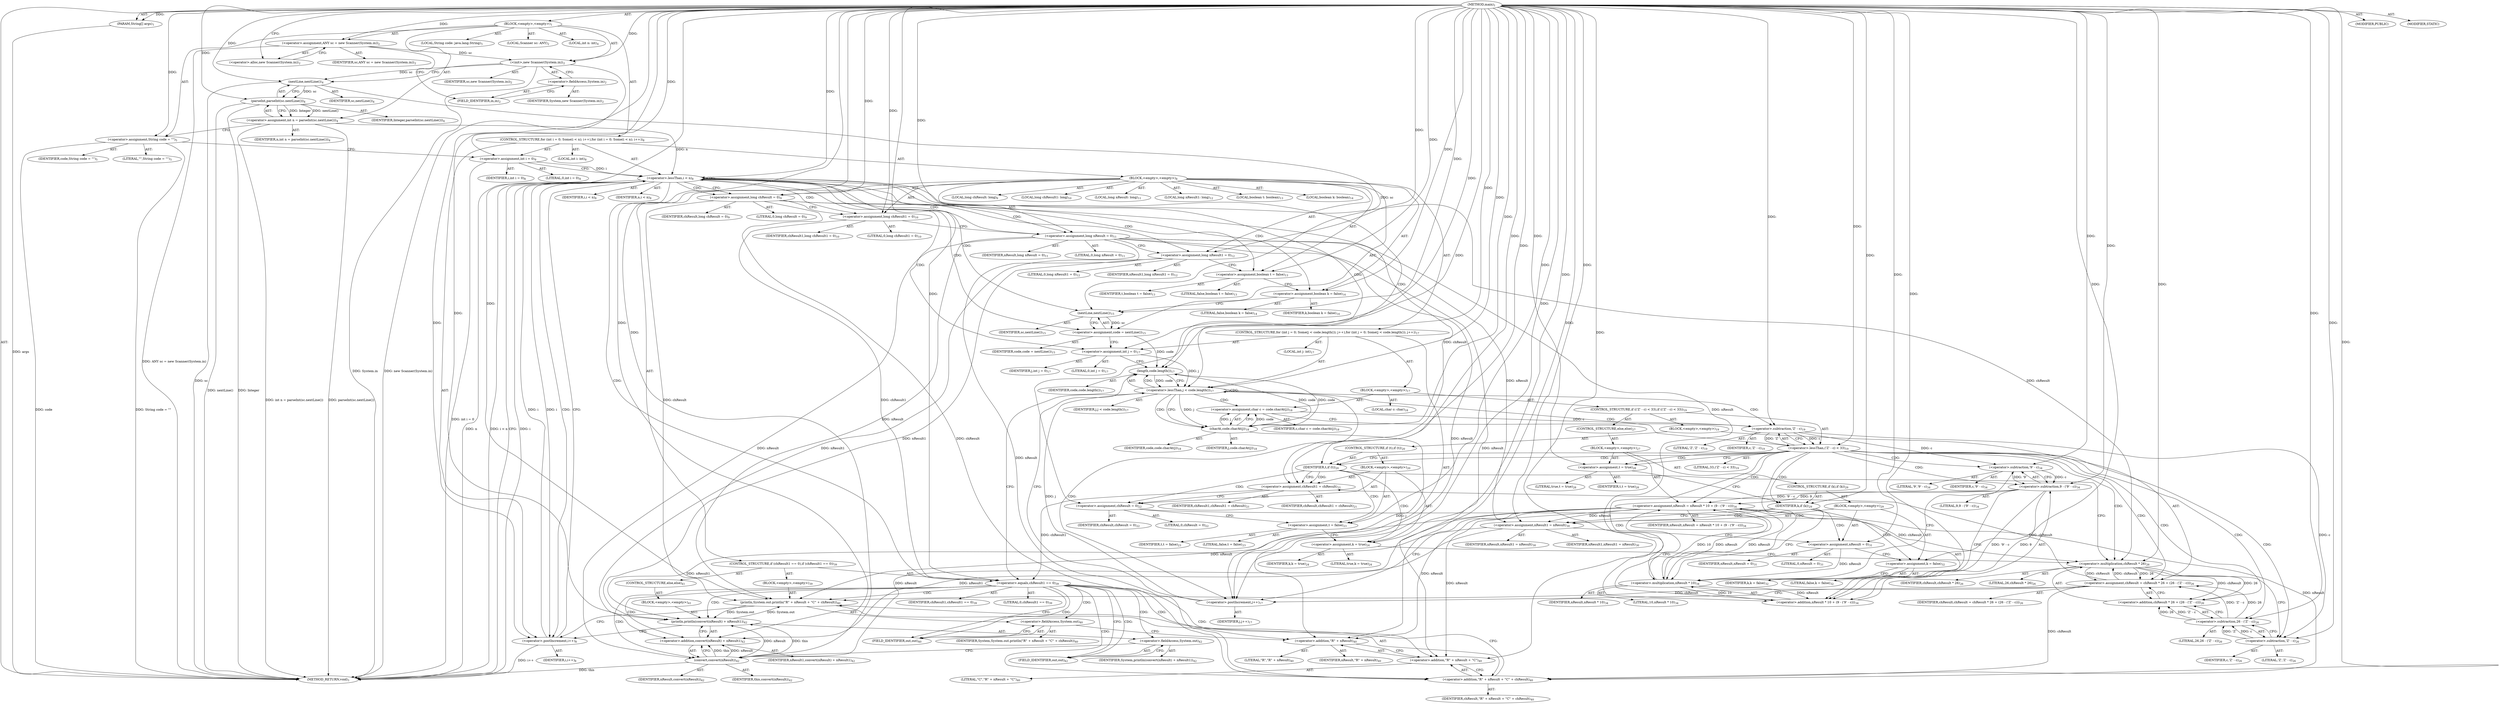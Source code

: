 digraph "main" {  
"19" [label = <(METHOD,main)<SUB>1</SUB>> ]
"20" [label = <(PARAM,String[] args)<SUB>1</SUB>> ]
"21" [label = <(BLOCK,&lt;empty&gt;,&lt;empty&gt;)<SUB>1</SUB>> ]
"4" [label = <(LOCAL,Scanner sc: ANY)<SUB>2</SUB>> ]
"22" [label = <(&lt;operator&gt;.assignment,ANY sc = new Scanner(System.in))<SUB>2</SUB>> ]
"23" [label = <(IDENTIFIER,sc,ANY sc = new Scanner(System.in))<SUB>2</SUB>> ]
"24" [label = <(&lt;operator&gt;.alloc,new Scanner(System.in))<SUB>2</SUB>> ]
"25" [label = <(&lt;init&gt;,new Scanner(System.in))<SUB>2</SUB>> ]
"3" [label = <(IDENTIFIER,sc,new Scanner(System.in))<SUB>2</SUB>> ]
"26" [label = <(&lt;operator&gt;.fieldAccess,System.in)<SUB>2</SUB>> ]
"27" [label = <(IDENTIFIER,System,new Scanner(System.in))<SUB>2</SUB>> ]
"28" [label = <(FIELD_IDENTIFIER,in,in)<SUB>2</SUB>> ]
"29" [label = <(LOCAL,int n: int)<SUB>4</SUB>> ]
"30" [label = <(&lt;operator&gt;.assignment,int n = parseInt(sc.nextLine()))<SUB>4</SUB>> ]
"31" [label = <(IDENTIFIER,n,int n = parseInt(sc.nextLine()))<SUB>4</SUB>> ]
"32" [label = <(parseInt,parseInt(sc.nextLine()))<SUB>4</SUB>> ]
"33" [label = <(IDENTIFIER,Integer,parseInt(sc.nextLine()))<SUB>4</SUB>> ]
"34" [label = <(nextLine,nextLine())<SUB>4</SUB>> ]
"35" [label = <(IDENTIFIER,sc,nextLine())<SUB>4</SUB>> ]
"36" [label = <(LOCAL,String code: java.lang.String)<SUB>5</SUB>> ]
"37" [label = <(&lt;operator&gt;.assignment,String code = &quot;&quot;)<SUB>5</SUB>> ]
"38" [label = <(IDENTIFIER,code,String code = &quot;&quot;)<SUB>5</SUB>> ]
"39" [label = <(LITERAL,&quot;&quot;,String code = &quot;&quot;)<SUB>5</SUB>> ]
"40" [label = <(CONTROL_STRUCTURE,for (int i = 0; Some(i &lt; n); i++),for (int i = 0; Some(i &lt; n); i++))<SUB>8</SUB>> ]
"41" [label = <(LOCAL,int i: int)<SUB>8</SUB>> ]
"42" [label = <(&lt;operator&gt;.assignment,int i = 0)<SUB>8</SUB>> ]
"43" [label = <(IDENTIFIER,i,int i = 0)<SUB>8</SUB>> ]
"44" [label = <(LITERAL,0,int i = 0)<SUB>8</SUB>> ]
"45" [label = <(&lt;operator&gt;.lessThan,i &lt; n)<SUB>8</SUB>> ]
"46" [label = <(IDENTIFIER,i,i &lt; n)<SUB>8</SUB>> ]
"47" [label = <(IDENTIFIER,n,i &lt; n)<SUB>8</SUB>> ]
"48" [label = <(&lt;operator&gt;.postIncrement,i++)<SUB>8</SUB>> ]
"49" [label = <(IDENTIFIER,i,i++)<SUB>8</SUB>> ]
"50" [label = <(BLOCK,&lt;empty&gt;,&lt;empty&gt;)<SUB>8</SUB>> ]
"51" [label = <(LOCAL,long chResult: long)<SUB>9</SUB>> ]
"52" [label = <(&lt;operator&gt;.assignment,long chResult = 0)<SUB>9</SUB>> ]
"53" [label = <(IDENTIFIER,chResult,long chResult = 0)<SUB>9</SUB>> ]
"54" [label = <(LITERAL,0,long chResult = 0)<SUB>9</SUB>> ]
"55" [label = <(LOCAL,long chResult1: long)<SUB>10</SUB>> ]
"56" [label = <(&lt;operator&gt;.assignment,long chResult1 = 0)<SUB>10</SUB>> ]
"57" [label = <(IDENTIFIER,chResult1,long chResult1 = 0)<SUB>10</SUB>> ]
"58" [label = <(LITERAL,0,long chResult1 = 0)<SUB>10</SUB>> ]
"59" [label = <(LOCAL,long nResult: long)<SUB>11</SUB>> ]
"60" [label = <(&lt;operator&gt;.assignment,long nResult = 0)<SUB>11</SUB>> ]
"61" [label = <(IDENTIFIER,nResult,long nResult = 0)<SUB>11</SUB>> ]
"62" [label = <(LITERAL,0,long nResult = 0)<SUB>11</SUB>> ]
"63" [label = <(LOCAL,long nResult1: long)<SUB>12</SUB>> ]
"64" [label = <(&lt;operator&gt;.assignment,long nResult1 = 0)<SUB>12</SUB>> ]
"65" [label = <(IDENTIFIER,nResult1,long nResult1 = 0)<SUB>12</SUB>> ]
"66" [label = <(LITERAL,0,long nResult1 = 0)<SUB>12</SUB>> ]
"67" [label = <(LOCAL,boolean t: boolean)<SUB>13</SUB>> ]
"68" [label = <(&lt;operator&gt;.assignment,boolean t = false)<SUB>13</SUB>> ]
"69" [label = <(IDENTIFIER,t,boolean t = false)<SUB>13</SUB>> ]
"70" [label = <(LITERAL,false,boolean t = false)<SUB>13</SUB>> ]
"71" [label = <(LOCAL,boolean k: boolean)<SUB>14</SUB>> ]
"72" [label = <(&lt;operator&gt;.assignment,boolean k = false)<SUB>14</SUB>> ]
"73" [label = <(IDENTIFIER,k,boolean k = false)<SUB>14</SUB>> ]
"74" [label = <(LITERAL,false,boolean k = false)<SUB>14</SUB>> ]
"75" [label = <(&lt;operator&gt;.assignment,code = nextLine())<SUB>15</SUB>> ]
"76" [label = <(IDENTIFIER,code,code = nextLine())<SUB>15</SUB>> ]
"77" [label = <(nextLine,nextLine())<SUB>15</SUB>> ]
"78" [label = <(IDENTIFIER,sc,nextLine())<SUB>15</SUB>> ]
"79" [label = <(CONTROL_STRUCTURE,for (int j = 0; Some(j &lt; code.length()); j++),for (int j = 0; Some(j &lt; code.length()); j++))<SUB>17</SUB>> ]
"80" [label = <(LOCAL,int j: int)<SUB>17</SUB>> ]
"81" [label = <(&lt;operator&gt;.assignment,int j = 0)<SUB>17</SUB>> ]
"82" [label = <(IDENTIFIER,j,int j = 0)<SUB>17</SUB>> ]
"83" [label = <(LITERAL,0,int j = 0)<SUB>17</SUB>> ]
"84" [label = <(&lt;operator&gt;.lessThan,j &lt; code.length())<SUB>17</SUB>> ]
"85" [label = <(IDENTIFIER,j,j &lt; code.length())<SUB>17</SUB>> ]
"86" [label = <(length,code.length())<SUB>17</SUB>> ]
"87" [label = <(IDENTIFIER,code,code.length())<SUB>17</SUB>> ]
"88" [label = <(&lt;operator&gt;.postIncrement,j++)<SUB>17</SUB>> ]
"89" [label = <(IDENTIFIER,j,j++)<SUB>17</SUB>> ]
"90" [label = <(BLOCK,&lt;empty&gt;,&lt;empty&gt;)<SUB>17</SUB>> ]
"91" [label = <(LOCAL,char c: char)<SUB>18</SUB>> ]
"92" [label = <(&lt;operator&gt;.assignment,char c = code.charAt(j))<SUB>18</SUB>> ]
"93" [label = <(IDENTIFIER,c,char c = code.charAt(j))<SUB>18</SUB>> ]
"94" [label = <(charAt,code.charAt(j))<SUB>18</SUB>> ]
"95" [label = <(IDENTIFIER,code,code.charAt(j))<SUB>18</SUB>> ]
"96" [label = <(IDENTIFIER,j,code.charAt(j))<SUB>18</SUB>> ]
"97" [label = <(CONTROL_STRUCTURE,if (('Z' - c) &lt; 33),if (('Z' - c) &lt; 33))<SUB>19</SUB>> ]
"98" [label = <(&lt;operator&gt;.lessThan,('Z' - c) &lt; 33)<SUB>19</SUB>> ]
"99" [label = <(&lt;operator&gt;.subtraction,'Z' - c)<SUB>19</SUB>> ]
"100" [label = <(LITERAL,'Z','Z' - c)<SUB>19</SUB>> ]
"101" [label = <(IDENTIFIER,c,'Z' - c)<SUB>19</SUB>> ]
"102" [label = <(LITERAL,33,('Z' - c) &lt; 33)<SUB>19</SUB>> ]
"103" [label = <(BLOCK,&lt;empty&gt;,&lt;empty&gt;)<SUB>19</SUB>> ]
"104" [label = <(CONTROL_STRUCTURE,if (t),if (t))<SUB>20</SUB>> ]
"105" [label = <(IDENTIFIER,t,if (t))<SUB>20</SUB>> ]
"106" [label = <(BLOCK,&lt;empty&gt;,&lt;empty&gt;)<SUB>20</SUB>> ]
"107" [label = <(&lt;operator&gt;.assignment,chResult1 = chResult)<SUB>21</SUB>> ]
"108" [label = <(IDENTIFIER,chResult1,chResult1 = chResult)<SUB>21</SUB>> ]
"109" [label = <(IDENTIFIER,chResult,chResult1 = chResult)<SUB>21</SUB>> ]
"110" [label = <(&lt;operator&gt;.assignment,chResult = 0)<SUB>22</SUB>> ]
"111" [label = <(IDENTIFIER,chResult,chResult = 0)<SUB>22</SUB>> ]
"112" [label = <(LITERAL,0,chResult = 0)<SUB>22</SUB>> ]
"113" [label = <(&lt;operator&gt;.assignment,t = false)<SUB>23</SUB>> ]
"114" [label = <(IDENTIFIER,t,t = false)<SUB>23</SUB>> ]
"115" [label = <(LITERAL,false,t = false)<SUB>23</SUB>> ]
"116" [label = <(&lt;operator&gt;.assignment,k = true)<SUB>24</SUB>> ]
"117" [label = <(IDENTIFIER,k,k = true)<SUB>24</SUB>> ]
"118" [label = <(LITERAL,true,k = true)<SUB>24</SUB>> ]
"119" [label = <(&lt;operator&gt;.assignment,chResult = chResult * 26 + (26 - ('Z' - c)))<SUB>26</SUB>> ]
"120" [label = <(IDENTIFIER,chResult,chResult = chResult * 26 + (26 - ('Z' - c)))<SUB>26</SUB>> ]
"121" [label = <(&lt;operator&gt;.addition,chResult * 26 + (26 - ('Z' - c)))<SUB>26</SUB>> ]
"122" [label = <(&lt;operator&gt;.multiplication,chResult * 26)<SUB>26</SUB>> ]
"123" [label = <(IDENTIFIER,chResult,chResult * 26)<SUB>26</SUB>> ]
"124" [label = <(LITERAL,26,chResult * 26)<SUB>26</SUB>> ]
"125" [label = <(&lt;operator&gt;.subtraction,26 - ('Z' - c))<SUB>26</SUB>> ]
"126" [label = <(LITERAL,26,26 - ('Z' - c))<SUB>26</SUB>> ]
"127" [label = <(&lt;operator&gt;.subtraction,'Z' - c)<SUB>26</SUB>> ]
"128" [label = <(LITERAL,'Z','Z' - c)<SUB>26</SUB>> ]
"129" [label = <(IDENTIFIER,c,'Z' - c)<SUB>26</SUB>> ]
"130" [label = <(CONTROL_STRUCTURE,else,else)<SUB>27</SUB>> ]
"131" [label = <(BLOCK,&lt;empty&gt;,&lt;empty&gt;)<SUB>27</SUB>> ]
"132" [label = <(&lt;operator&gt;.assignment,t = true)<SUB>28</SUB>> ]
"133" [label = <(IDENTIFIER,t,t = true)<SUB>28</SUB>> ]
"134" [label = <(LITERAL,true,t = true)<SUB>28</SUB>> ]
"135" [label = <(CONTROL_STRUCTURE,if (k),if (k))<SUB>29</SUB>> ]
"136" [label = <(IDENTIFIER,k,if (k))<SUB>29</SUB>> ]
"137" [label = <(BLOCK,&lt;empty&gt;,&lt;empty&gt;)<SUB>29</SUB>> ]
"138" [label = <(&lt;operator&gt;.assignment,nResult1 = nResult)<SUB>30</SUB>> ]
"139" [label = <(IDENTIFIER,nResult1,nResult1 = nResult)<SUB>30</SUB>> ]
"140" [label = <(IDENTIFIER,nResult,nResult1 = nResult)<SUB>30</SUB>> ]
"141" [label = <(&lt;operator&gt;.assignment,nResult = 0)<SUB>31</SUB>> ]
"142" [label = <(IDENTIFIER,nResult,nResult = 0)<SUB>31</SUB>> ]
"143" [label = <(LITERAL,0,nResult = 0)<SUB>31</SUB>> ]
"144" [label = <(&lt;operator&gt;.assignment,k = false)<SUB>32</SUB>> ]
"145" [label = <(IDENTIFIER,k,k = false)<SUB>32</SUB>> ]
"146" [label = <(LITERAL,false,k = false)<SUB>32</SUB>> ]
"147" [label = <(&lt;operator&gt;.assignment,nResult = nResult * 10 + (9 - ('9' - c)))<SUB>34</SUB>> ]
"148" [label = <(IDENTIFIER,nResult,nResult = nResult * 10 + (9 - ('9' - c)))<SUB>34</SUB>> ]
"149" [label = <(&lt;operator&gt;.addition,nResult * 10 + (9 - ('9' - c)))<SUB>34</SUB>> ]
"150" [label = <(&lt;operator&gt;.multiplication,nResult * 10)<SUB>34</SUB>> ]
"151" [label = <(IDENTIFIER,nResult,nResult * 10)<SUB>34</SUB>> ]
"152" [label = <(LITERAL,10,nResult * 10)<SUB>34</SUB>> ]
"153" [label = <(&lt;operator&gt;.subtraction,9 - ('9' - c))<SUB>34</SUB>> ]
"154" [label = <(LITERAL,9,9 - ('9' - c))<SUB>34</SUB>> ]
"155" [label = <(&lt;operator&gt;.subtraction,'9' - c)<SUB>34</SUB>> ]
"156" [label = <(LITERAL,'9','9' - c)<SUB>34</SUB>> ]
"157" [label = <(IDENTIFIER,c,'9' - c)<SUB>34</SUB>> ]
"158" [label = <(CONTROL_STRUCTURE,if (chResult1 == 0),if (chResult1 == 0))<SUB>39</SUB>> ]
"159" [label = <(&lt;operator&gt;.equals,chResult1 == 0)<SUB>39</SUB>> ]
"160" [label = <(IDENTIFIER,chResult1,chResult1 == 0)<SUB>39</SUB>> ]
"161" [label = <(LITERAL,0,chResult1 == 0)<SUB>39</SUB>> ]
"162" [label = <(BLOCK,&lt;empty&gt;,&lt;empty&gt;)<SUB>39</SUB>> ]
"163" [label = <(println,System.out.println(&quot;R&quot; + nResult + &quot;C&quot; + chResult))<SUB>40</SUB>> ]
"164" [label = <(&lt;operator&gt;.fieldAccess,System.out)<SUB>40</SUB>> ]
"165" [label = <(IDENTIFIER,System,System.out.println(&quot;R&quot; + nResult + &quot;C&quot; + chResult))<SUB>40</SUB>> ]
"166" [label = <(FIELD_IDENTIFIER,out,out)<SUB>40</SUB>> ]
"167" [label = <(&lt;operator&gt;.addition,&quot;R&quot; + nResult + &quot;C&quot; + chResult)<SUB>40</SUB>> ]
"168" [label = <(&lt;operator&gt;.addition,&quot;R&quot; + nResult + &quot;C&quot;)<SUB>40</SUB>> ]
"169" [label = <(&lt;operator&gt;.addition,&quot;R&quot; + nResult)<SUB>40</SUB>> ]
"170" [label = <(LITERAL,&quot;R&quot;,&quot;R&quot; + nResult)<SUB>40</SUB>> ]
"171" [label = <(IDENTIFIER,nResult,&quot;R&quot; + nResult)<SUB>40</SUB>> ]
"172" [label = <(LITERAL,&quot;C&quot;,&quot;R&quot; + nResult + &quot;C&quot;)<SUB>40</SUB>> ]
"173" [label = <(IDENTIFIER,chResult,&quot;R&quot; + nResult + &quot;C&quot; + chResult)<SUB>40</SUB>> ]
"174" [label = <(CONTROL_STRUCTURE,else,else)<SUB>41</SUB>> ]
"175" [label = <(BLOCK,&lt;empty&gt;,&lt;empty&gt;)<SUB>41</SUB>> ]
"176" [label = <(println,println(convert(nResult) + nResult1))<SUB>42</SUB>> ]
"177" [label = <(&lt;operator&gt;.fieldAccess,System.out)<SUB>42</SUB>> ]
"178" [label = <(IDENTIFIER,System,println(convert(nResult) + nResult1))<SUB>42</SUB>> ]
"179" [label = <(FIELD_IDENTIFIER,out,out)<SUB>42</SUB>> ]
"180" [label = <(&lt;operator&gt;.addition,convert(nResult) + nResult1)<SUB>42</SUB>> ]
"181" [label = <(convert,convert(nResult))<SUB>42</SUB>> ]
"182" [label = <(IDENTIFIER,this,convert(nResult))<SUB>42</SUB>> ]
"183" [label = <(IDENTIFIER,nResult,convert(nResult))<SUB>42</SUB>> ]
"184" [label = <(IDENTIFIER,nResult1,convert(nResult) + nResult1)<SUB>42</SUB>> ]
"185" [label = <(MODIFIER,PUBLIC)> ]
"186" [label = <(MODIFIER,STATIC)> ]
"187" [label = <(METHOD_RETURN,void)<SUB>1</SUB>> ]
  "19" -> "20"  [ label = "AST: "] 
  "19" -> "21"  [ label = "AST: "] 
  "19" -> "185"  [ label = "AST: "] 
  "19" -> "186"  [ label = "AST: "] 
  "19" -> "187"  [ label = "AST: "] 
  "21" -> "4"  [ label = "AST: "] 
  "21" -> "22"  [ label = "AST: "] 
  "21" -> "25"  [ label = "AST: "] 
  "21" -> "29"  [ label = "AST: "] 
  "21" -> "30"  [ label = "AST: "] 
  "21" -> "36"  [ label = "AST: "] 
  "21" -> "37"  [ label = "AST: "] 
  "21" -> "40"  [ label = "AST: "] 
  "22" -> "23"  [ label = "AST: "] 
  "22" -> "24"  [ label = "AST: "] 
  "25" -> "3"  [ label = "AST: "] 
  "25" -> "26"  [ label = "AST: "] 
  "26" -> "27"  [ label = "AST: "] 
  "26" -> "28"  [ label = "AST: "] 
  "30" -> "31"  [ label = "AST: "] 
  "30" -> "32"  [ label = "AST: "] 
  "32" -> "33"  [ label = "AST: "] 
  "32" -> "34"  [ label = "AST: "] 
  "34" -> "35"  [ label = "AST: "] 
  "37" -> "38"  [ label = "AST: "] 
  "37" -> "39"  [ label = "AST: "] 
  "40" -> "41"  [ label = "AST: "] 
  "40" -> "42"  [ label = "AST: "] 
  "40" -> "45"  [ label = "AST: "] 
  "40" -> "48"  [ label = "AST: "] 
  "40" -> "50"  [ label = "AST: "] 
  "42" -> "43"  [ label = "AST: "] 
  "42" -> "44"  [ label = "AST: "] 
  "45" -> "46"  [ label = "AST: "] 
  "45" -> "47"  [ label = "AST: "] 
  "48" -> "49"  [ label = "AST: "] 
  "50" -> "51"  [ label = "AST: "] 
  "50" -> "52"  [ label = "AST: "] 
  "50" -> "55"  [ label = "AST: "] 
  "50" -> "56"  [ label = "AST: "] 
  "50" -> "59"  [ label = "AST: "] 
  "50" -> "60"  [ label = "AST: "] 
  "50" -> "63"  [ label = "AST: "] 
  "50" -> "64"  [ label = "AST: "] 
  "50" -> "67"  [ label = "AST: "] 
  "50" -> "68"  [ label = "AST: "] 
  "50" -> "71"  [ label = "AST: "] 
  "50" -> "72"  [ label = "AST: "] 
  "50" -> "75"  [ label = "AST: "] 
  "50" -> "79"  [ label = "AST: "] 
  "50" -> "158"  [ label = "AST: "] 
  "52" -> "53"  [ label = "AST: "] 
  "52" -> "54"  [ label = "AST: "] 
  "56" -> "57"  [ label = "AST: "] 
  "56" -> "58"  [ label = "AST: "] 
  "60" -> "61"  [ label = "AST: "] 
  "60" -> "62"  [ label = "AST: "] 
  "64" -> "65"  [ label = "AST: "] 
  "64" -> "66"  [ label = "AST: "] 
  "68" -> "69"  [ label = "AST: "] 
  "68" -> "70"  [ label = "AST: "] 
  "72" -> "73"  [ label = "AST: "] 
  "72" -> "74"  [ label = "AST: "] 
  "75" -> "76"  [ label = "AST: "] 
  "75" -> "77"  [ label = "AST: "] 
  "77" -> "78"  [ label = "AST: "] 
  "79" -> "80"  [ label = "AST: "] 
  "79" -> "81"  [ label = "AST: "] 
  "79" -> "84"  [ label = "AST: "] 
  "79" -> "88"  [ label = "AST: "] 
  "79" -> "90"  [ label = "AST: "] 
  "81" -> "82"  [ label = "AST: "] 
  "81" -> "83"  [ label = "AST: "] 
  "84" -> "85"  [ label = "AST: "] 
  "84" -> "86"  [ label = "AST: "] 
  "86" -> "87"  [ label = "AST: "] 
  "88" -> "89"  [ label = "AST: "] 
  "90" -> "91"  [ label = "AST: "] 
  "90" -> "92"  [ label = "AST: "] 
  "90" -> "97"  [ label = "AST: "] 
  "92" -> "93"  [ label = "AST: "] 
  "92" -> "94"  [ label = "AST: "] 
  "94" -> "95"  [ label = "AST: "] 
  "94" -> "96"  [ label = "AST: "] 
  "97" -> "98"  [ label = "AST: "] 
  "97" -> "103"  [ label = "AST: "] 
  "97" -> "130"  [ label = "AST: "] 
  "98" -> "99"  [ label = "AST: "] 
  "98" -> "102"  [ label = "AST: "] 
  "99" -> "100"  [ label = "AST: "] 
  "99" -> "101"  [ label = "AST: "] 
  "103" -> "104"  [ label = "AST: "] 
  "103" -> "119"  [ label = "AST: "] 
  "104" -> "105"  [ label = "AST: "] 
  "104" -> "106"  [ label = "AST: "] 
  "106" -> "107"  [ label = "AST: "] 
  "106" -> "110"  [ label = "AST: "] 
  "106" -> "113"  [ label = "AST: "] 
  "106" -> "116"  [ label = "AST: "] 
  "107" -> "108"  [ label = "AST: "] 
  "107" -> "109"  [ label = "AST: "] 
  "110" -> "111"  [ label = "AST: "] 
  "110" -> "112"  [ label = "AST: "] 
  "113" -> "114"  [ label = "AST: "] 
  "113" -> "115"  [ label = "AST: "] 
  "116" -> "117"  [ label = "AST: "] 
  "116" -> "118"  [ label = "AST: "] 
  "119" -> "120"  [ label = "AST: "] 
  "119" -> "121"  [ label = "AST: "] 
  "121" -> "122"  [ label = "AST: "] 
  "121" -> "125"  [ label = "AST: "] 
  "122" -> "123"  [ label = "AST: "] 
  "122" -> "124"  [ label = "AST: "] 
  "125" -> "126"  [ label = "AST: "] 
  "125" -> "127"  [ label = "AST: "] 
  "127" -> "128"  [ label = "AST: "] 
  "127" -> "129"  [ label = "AST: "] 
  "130" -> "131"  [ label = "AST: "] 
  "131" -> "132"  [ label = "AST: "] 
  "131" -> "135"  [ label = "AST: "] 
  "131" -> "147"  [ label = "AST: "] 
  "132" -> "133"  [ label = "AST: "] 
  "132" -> "134"  [ label = "AST: "] 
  "135" -> "136"  [ label = "AST: "] 
  "135" -> "137"  [ label = "AST: "] 
  "137" -> "138"  [ label = "AST: "] 
  "137" -> "141"  [ label = "AST: "] 
  "137" -> "144"  [ label = "AST: "] 
  "138" -> "139"  [ label = "AST: "] 
  "138" -> "140"  [ label = "AST: "] 
  "141" -> "142"  [ label = "AST: "] 
  "141" -> "143"  [ label = "AST: "] 
  "144" -> "145"  [ label = "AST: "] 
  "144" -> "146"  [ label = "AST: "] 
  "147" -> "148"  [ label = "AST: "] 
  "147" -> "149"  [ label = "AST: "] 
  "149" -> "150"  [ label = "AST: "] 
  "149" -> "153"  [ label = "AST: "] 
  "150" -> "151"  [ label = "AST: "] 
  "150" -> "152"  [ label = "AST: "] 
  "153" -> "154"  [ label = "AST: "] 
  "153" -> "155"  [ label = "AST: "] 
  "155" -> "156"  [ label = "AST: "] 
  "155" -> "157"  [ label = "AST: "] 
  "158" -> "159"  [ label = "AST: "] 
  "158" -> "162"  [ label = "AST: "] 
  "158" -> "174"  [ label = "AST: "] 
  "159" -> "160"  [ label = "AST: "] 
  "159" -> "161"  [ label = "AST: "] 
  "162" -> "163"  [ label = "AST: "] 
  "163" -> "164"  [ label = "AST: "] 
  "163" -> "167"  [ label = "AST: "] 
  "164" -> "165"  [ label = "AST: "] 
  "164" -> "166"  [ label = "AST: "] 
  "167" -> "168"  [ label = "AST: "] 
  "167" -> "173"  [ label = "AST: "] 
  "168" -> "169"  [ label = "AST: "] 
  "168" -> "172"  [ label = "AST: "] 
  "169" -> "170"  [ label = "AST: "] 
  "169" -> "171"  [ label = "AST: "] 
  "174" -> "175"  [ label = "AST: "] 
  "175" -> "176"  [ label = "AST: "] 
  "176" -> "177"  [ label = "AST: "] 
  "176" -> "180"  [ label = "AST: "] 
  "177" -> "178"  [ label = "AST: "] 
  "177" -> "179"  [ label = "AST: "] 
  "180" -> "181"  [ label = "AST: "] 
  "180" -> "184"  [ label = "AST: "] 
  "181" -> "182"  [ label = "AST: "] 
  "181" -> "183"  [ label = "AST: "] 
  "22" -> "28"  [ label = "CFG: "] 
  "25" -> "34"  [ label = "CFG: "] 
  "30" -> "37"  [ label = "CFG: "] 
  "37" -> "42"  [ label = "CFG: "] 
  "24" -> "22"  [ label = "CFG: "] 
  "26" -> "25"  [ label = "CFG: "] 
  "32" -> "30"  [ label = "CFG: "] 
  "42" -> "45"  [ label = "CFG: "] 
  "45" -> "187"  [ label = "CFG: "] 
  "45" -> "52"  [ label = "CFG: "] 
  "48" -> "45"  [ label = "CFG: "] 
  "28" -> "26"  [ label = "CFG: "] 
  "34" -> "32"  [ label = "CFG: "] 
  "52" -> "56"  [ label = "CFG: "] 
  "56" -> "60"  [ label = "CFG: "] 
  "60" -> "64"  [ label = "CFG: "] 
  "64" -> "68"  [ label = "CFG: "] 
  "68" -> "72"  [ label = "CFG: "] 
  "72" -> "77"  [ label = "CFG: "] 
  "75" -> "81"  [ label = "CFG: "] 
  "77" -> "75"  [ label = "CFG: "] 
  "81" -> "86"  [ label = "CFG: "] 
  "84" -> "94"  [ label = "CFG: "] 
  "84" -> "159"  [ label = "CFG: "] 
  "88" -> "86"  [ label = "CFG: "] 
  "159" -> "166"  [ label = "CFG: "] 
  "159" -> "179"  [ label = "CFG: "] 
  "86" -> "84"  [ label = "CFG: "] 
  "92" -> "99"  [ label = "CFG: "] 
  "163" -> "48"  [ label = "CFG: "] 
  "94" -> "92"  [ label = "CFG: "] 
  "98" -> "105"  [ label = "CFG: "] 
  "98" -> "132"  [ label = "CFG: "] 
  "164" -> "169"  [ label = "CFG: "] 
  "167" -> "163"  [ label = "CFG: "] 
  "176" -> "48"  [ label = "CFG: "] 
  "99" -> "98"  [ label = "CFG: "] 
  "119" -> "88"  [ label = "CFG: "] 
  "166" -> "164"  [ label = "CFG: "] 
  "168" -> "167"  [ label = "CFG: "] 
  "177" -> "181"  [ label = "CFG: "] 
  "180" -> "176"  [ label = "CFG: "] 
  "105" -> "107"  [ label = "CFG: "] 
  "105" -> "122"  [ label = "CFG: "] 
  "121" -> "119"  [ label = "CFG: "] 
  "132" -> "136"  [ label = "CFG: "] 
  "147" -> "88"  [ label = "CFG: "] 
  "169" -> "168"  [ label = "CFG: "] 
  "179" -> "177"  [ label = "CFG: "] 
  "181" -> "180"  [ label = "CFG: "] 
  "107" -> "110"  [ label = "CFG: "] 
  "110" -> "113"  [ label = "CFG: "] 
  "113" -> "116"  [ label = "CFG: "] 
  "116" -> "122"  [ label = "CFG: "] 
  "122" -> "127"  [ label = "CFG: "] 
  "125" -> "121"  [ label = "CFG: "] 
  "136" -> "138"  [ label = "CFG: "] 
  "136" -> "150"  [ label = "CFG: "] 
  "149" -> "147"  [ label = "CFG: "] 
  "127" -> "125"  [ label = "CFG: "] 
  "138" -> "141"  [ label = "CFG: "] 
  "141" -> "144"  [ label = "CFG: "] 
  "144" -> "150"  [ label = "CFG: "] 
  "150" -> "155"  [ label = "CFG: "] 
  "153" -> "149"  [ label = "CFG: "] 
  "155" -> "153"  [ label = "CFG: "] 
  "19" -> "24"  [ label = "CFG: "] 
  "20" -> "187"  [ label = "DDG: args"] 
  "22" -> "187"  [ label = "DDG: ANY sc = new Scanner(System.in)"] 
  "25" -> "187"  [ label = "DDG: System.in"] 
  "25" -> "187"  [ label = "DDG: new Scanner(System.in)"] 
  "34" -> "187"  [ label = "DDG: sc"] 
  "32" -> "187"  [ label = "DDG: nextLine()"] 
  "30" -> "187"  [ label = "DDG: parseInt(sc.nextLine())"] 
  "30" -> "187"  [ label = "DDG: int n = parseInt(sc.nextLine())"] 
  "37" -> "187"  [ label = "DDG: code"] 
  "37" -> "187"  [ label = "DDG: String code = &quot;&quot;"] 
  "42" -> "187"  [ label = "DDG: int i = 0"] 
  "45" -> "187"  [ label = "DDG: i"] 
  "45" -> "187"  [ label = "DDG: n"] 
  "45" -> "187"  [ label = "DDG: i &lt; n"] 
  "48" -> "187"  [ label = "DDG: i++"] 
  "32" -> "187"  [ label = "DDG: Integer"] 
  "181" -> "187"  [ label = "DDG: this"] 
  "19" -> "20"  [ label = "DDG: "] 
  "19" -> "22"  [ label = "DDG: "] 
  "32" -> "30"  [ label = "DDG: Integer"] 
  "32" -> "30"  [ label = "DDG: nextLine()"] 
  "19" -> "37"  [ label = "DDG: "] 
  "22" -> "25"  [ label = "DDG: sc"] 
  "19" -> "25"  [ label = "DDG: "] 
  "19" -> "42"  [ label = "DDG: "] 
  "19" -> "32"  [ label = "DDG: "] 
  "34" -> "32"  [ label = "DDG: sc"] 
  "42" -> "45"  [ label = "DDG: i"] 
  "48" -> "45"  [ label = "DDG: i"] 
  "19" -> "45"  [ label = "DDG: "] 
  "30" -> "45"  [ label = "DDG: n"] 
  "45" -> "48"  [ label = "DDG: i"] 
  "19" -> "48"  [ label = "DDG: "] 
  "19" -> "52"  [ label = "DDG: "] 
  "19" -> "56"  [ label = "DDG: "] 
  "19" -> "60"  [ label = "DDG: "] 
  "19" -> "64"  [ label = "DDG: "] 
  "19" -> "68"  [ label = "DDG: "] 
  "19" -> "72"  [ label = "DDG: "] 
  "77" -> "75"  [ label = "DDG: sc"] 
  "25" -> "34"  [ label = "DDG: sc"] 
  "19" -> "34"  [ label = "DDG: "] 
  "19" -> "81"  [ label = "DDG: "] 
  "34" -> "77"  [ label = "DDG: sc"] 
  "19" -> "77"  [ label = "DDG: "] 
  "81" -> "84"  [ label = "DDG: j"] 
  "88" -> "84"  [ label = "DDG: j"] 
  "19" -> "84"  [ label = "DDG: "] 
  "86" -> "84"  [ label = "DDG: code"] 
  "94" -> "88"  [ label = "DDG: j"] 
  "19" -> "88"  [ label = "DDG: "] 
  "94" -> "92"  [ label = "DDG: code"] 
  "94" -> "92"  [ label = "DDG: j"] 
  "56" -> "159"  [ label = "DDG: chResult1"] 
  "107" -> "159"  [ label = "DDG: chResult1"] 
  "19" -> "159"  [ label = "DDG: "] 
  "75" -> "86"  [ label = "DDG: code"] 
  "94" -> "86"  [ label = "DDG: code"] 
  "19" -> "86"  [ label = "DDG: "] 
  "176" -> "163"  [ label = "DDG: System.out"] 
  "19" -> "163"  [ label = "DDG: "] 
  "60" -> "163"  [ label = "DDG: nResult"] 
  "147" -> "163"  [ label = "DDG: nResult"] 
  "52" -> "163"  [ label = "DDG: chResult"] 
  "119" -> "163"  [ label = "DDG: chResult"] 
  "86" -> "94"  [ label = "DDG: code"] 
  "19" -> "94"  [ label = "DDG: "] 
  "84" -> "94"  [ label = "DDG: j"] 
  "99" -> "98"  [ label = "DDG: 'Z'"] 
  "99" -> "98"  [ label = "DDG: c"] 
  "19" -> "98"  [ label = "DDG: "] 
  "122" -> "119"  [ label = "DDG: chResult"] 
  "122" -> "119"  [ label = "DDG: 26"] 
  "125" -> "119"  [ label = "DDG: 26"] 
  "125" -> "119"  [ label = "DDG: 'Z' - c"] 
  "19" -> "167"  [ label = "DDG: "] 
  "60" -> "167"  [ label = "DDG: nResult"] 
  "147" -> "167"  [ label = "DDG: nResult"] 
  "52" -> "167"  [ label = "DDG: chResult"] 
  "119" -> "167"  [ label = "DDG: chResult"] 
  "163" -> "176"  [ label = "DDG: System.out"] 
  "181" -> "176"  [ label = "DDG: this"] 
  "181" -> "176"  [ label = "DDG: nResult"] 
  "64" -> "176"  [ label = "DDG: nResult1"] 
  "138" -> "176"  [ label = "DDG: nResult1"] 
  "19" -> "176"  [ label = "DDG: "] 
  "19" -> "99"  [ label = "DDG: "] 
  "92" -> "99"  [ label = "DDG: c"] 
  "19" -> "105"  [ label = "DDG: "] 
  "19" -> "132"  [ label = "DDG: "] 
  "150" -> "147"  [ label = "DDG: nResult"] 
  "150" -> "147"  [ label = "DDG: 10"] 
  "153" -> "147"  [ label = "DDG: 9"] 
  "153" -> "147"  [ label = "DDG: '9' - c"] 
  "19" -> "168"  [ label = "DDG: "] 
  "60" -> "168"  [ label = "DDG: nResult"] 
  "147" -> "168"  [ label = "DDG: nResult"] 
  "181" -> "180"  [ label = "DDG: this"] 
  "181" -> "180"  [ label = "DDG: nResult"] 
  "64" -> "180"  [ label = "DDG: nResult1"] 
  "138" -> "180"  [ label = "DDG: nResult1"] 
  "19" -> "180"  [ label = "DDG: "] 
  "52" -> "107"  [ label = "DDG: chResult"] 
  "119" -> "107"  [ label = "DDG: chResult"] 
  "19" -> "107"  [ label = "DDG: "] 
  "19" -> "110"  [ label = "DDG: "] 
  "19" -> "113"  [ label = "DDG: "] 
  "19" -> "116"  [ label = "DDG: "] 
  "122" -> "121"  [ label = "DDG: chResult"] 
  "122" -> "121"  [ label = "DDG: 26"] 
  "125" -> "121"  [ label = "DDG: 26"] 
  "125" -> "121"  [ label = "DDG: 'Z' - c"] 
  "19" -> "136"  [ label = "DDG: "] 
  "19" -> "169"  [ label = "DDG: "] 
  "60" -> "169"  [ label = "DDG: nResult"] 
  "147" -> "169"  [ label = "DDG: nResult"] 
  "19" -> "181"  [ label = "DDG: "] 
  "60" -> "181"  [ label = "DDG: nResult"] 
  "147" -> "181"  [ label = "DDG: nResult"] 
  "52" -> "122"  [ label = "DDG: chResult"] 
  "110" -> "122"  [ label = "DDG: chResult"] 
  "119" -> "122"  [ label = "DDG: chResult"] 
  "19" -> "122"  [ label = "DDG: "] 
  "19" -> "125"  [ label = "DDG: "] 
  "127" -> "125"  [ label = "DDG: 'Z'"] 
  "127" -> "125"  [ label = "DDG: c"] 
  "60" -> "138"  [ label = "DDG: nResult"] 
  "147" -> "138"  [ label = "DDG: nResult"] 
  "19" -> "138"  [ label = "DDG: "] 
  "19" -> "141"  [ label = "DDG: "] 
  "19" -> "144"  [ label = "DDG: "] 
  "150" -> "149"  [ label = "DDG: nResult"] 
  "150" -> "149"  [ label = "DDG: 10"] 
  "153" -> "149"  [ label = "DDG: 9"] 
  "153" -> "149"  [ label = "DDG: '9' - c"] 
  "19" -> "127"  [ label = "DDG: "] 
  "99" -> "127"  [ label = "DDG: c"] 
  "60" -> "150"  [ label = "DDG: nResult"] 
  "141" -> "150"  [ label = "DDG: nResult"] 
  "147" -> "150"  [ label = "DDG: nResult"] 
  "19" -> "150"  [ label = "DDG: "] 
  "19" -> "153"  [ label = "DDG: "] 
  "155" -> "153"  [ label = "DDG: '9'"] 
  "155" -> "153"  [ label = "DDG: c"] 
  "19" -> "155"  [ label = "DDG: "] 
  "99" -> "155"  [ label = "DDG: c"] 
  "45" -> "68"  [ label = "CDG: "] 
  "45" -> "60"  [ label = "CDG: "] 
  "45" -> "77"  [ label = "CDG: "] 
  "45" -> "64"  [ label = "CDG: "] 
  "45" -> "75"  [ label = "CDG: "] 
  "45" -> "52"  [ label = "CDG: "] 
  "45" -> "81"  [ label = "CDG: "] 
  "45" -> "84"  [ label = "CDG: "] 
  "45" -> "56"  [ label = "CDG: "] 
  "45" -> "86"  [ label = "CDG: "] 
  "45" -> "48"  [ label = "CDG: "] 
  "45" -> "72"  [ label = "CDG: "] 
  "45" -> "45"  [ label = "CDG: "] 
  "45" -> "159"  [ label = "CDG: "] 
  "84" -> "94"  [ label = "CDG: "] 
  "84" -> "98"  [ label = "CDG: "] 
  "84" -> "84"  [ label = "CDG: "] 
  "84" -> "92"  [ label = "CDG: "] 
  "84" -> "88"  [ label = "CDG: "] 
  "84" -> "86"  [ label = "CDG: "] 
  "84" -> "99"  [ label = "CDG: "] 
  "159" -> "167"  [ label = "CDG: "] 
  "159" -> "169"  [ label = "CDG: "] 
  "159" -> "163"  [ label = "CDG: "] 
  "159" -> "179"  [ label = "CDG: "] 
  "159" -> "168"  [ label = "CDG: "] 
  "159" -> "181"  [ label = "CDG: "] 
  "159" -> "164"  [ label = "CDG: "] 
  "159" -> "180"  [ label = "CDG: "] 
  "159" -> "166"  [ label = "CDG: "] 
  "159" -> "176"  [ label = "CDG: "] 
  "159" -> "177"  [ label = "CDG: "] 
  "98" -> "136"  [ label = "CDG: "] 
  "98" -> "149"  [ label = "CDG: "] 
  "98" -> "132"  [ label = "CDG: "] 
  "98" -> "150"  [ label = "CDG: "] 
  "98" -> "119"  [ label = "CDG: "] 
  "98" -> "121"  [ label = "CDG: "] 
  "98" -> "153"  [ label = "CDG: "] 
  "98" -> "127"  [ label = "CDG: "] 
  "98" -> "155"  [ label = "CDG: "] 
  "98" -> "122"  [ label = "CDG: "] 
  "98" -> "105"  [ label = "CDG: "] 
  "98" -> "147"  [ label = "CDG: "] 
  "98" -> "125"  [ label = "CDG: "] 
  "105" -> "107"  [ label = "CDG: "] 
  "105" -> "113"  [ label = "CDG: "] 
  "105" -> "116"  [ label = "CDG: "] 
  "105" -> "110"  [ label = "CDG: "] 
  "136" -> "144"  [ label = "CDG: "] 
  "136" -> "138"  [ label = "CDG: "] 
  "136" -> "141"  [ label = "CDG: "] 
}

